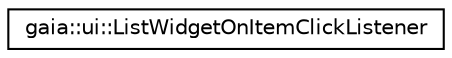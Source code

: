digraph G
{
  edge [fontname="Helvetica",fontsize="10",labelfontname="Helvetica",labelfontsize="10"];
  node [fontname="Helvetica",fontsize="10",shape=record];
  rankdir=LR;
  Node1 [label="gaia::ui::ListWidgetOnItemClickListener",height=0.2,width=0.4,color="black", fillcolor="white", style="filled",URL="$d0/d28/classgaia_1_1ui_1_1_list_widget_on_item_click_listener.html"];
}
